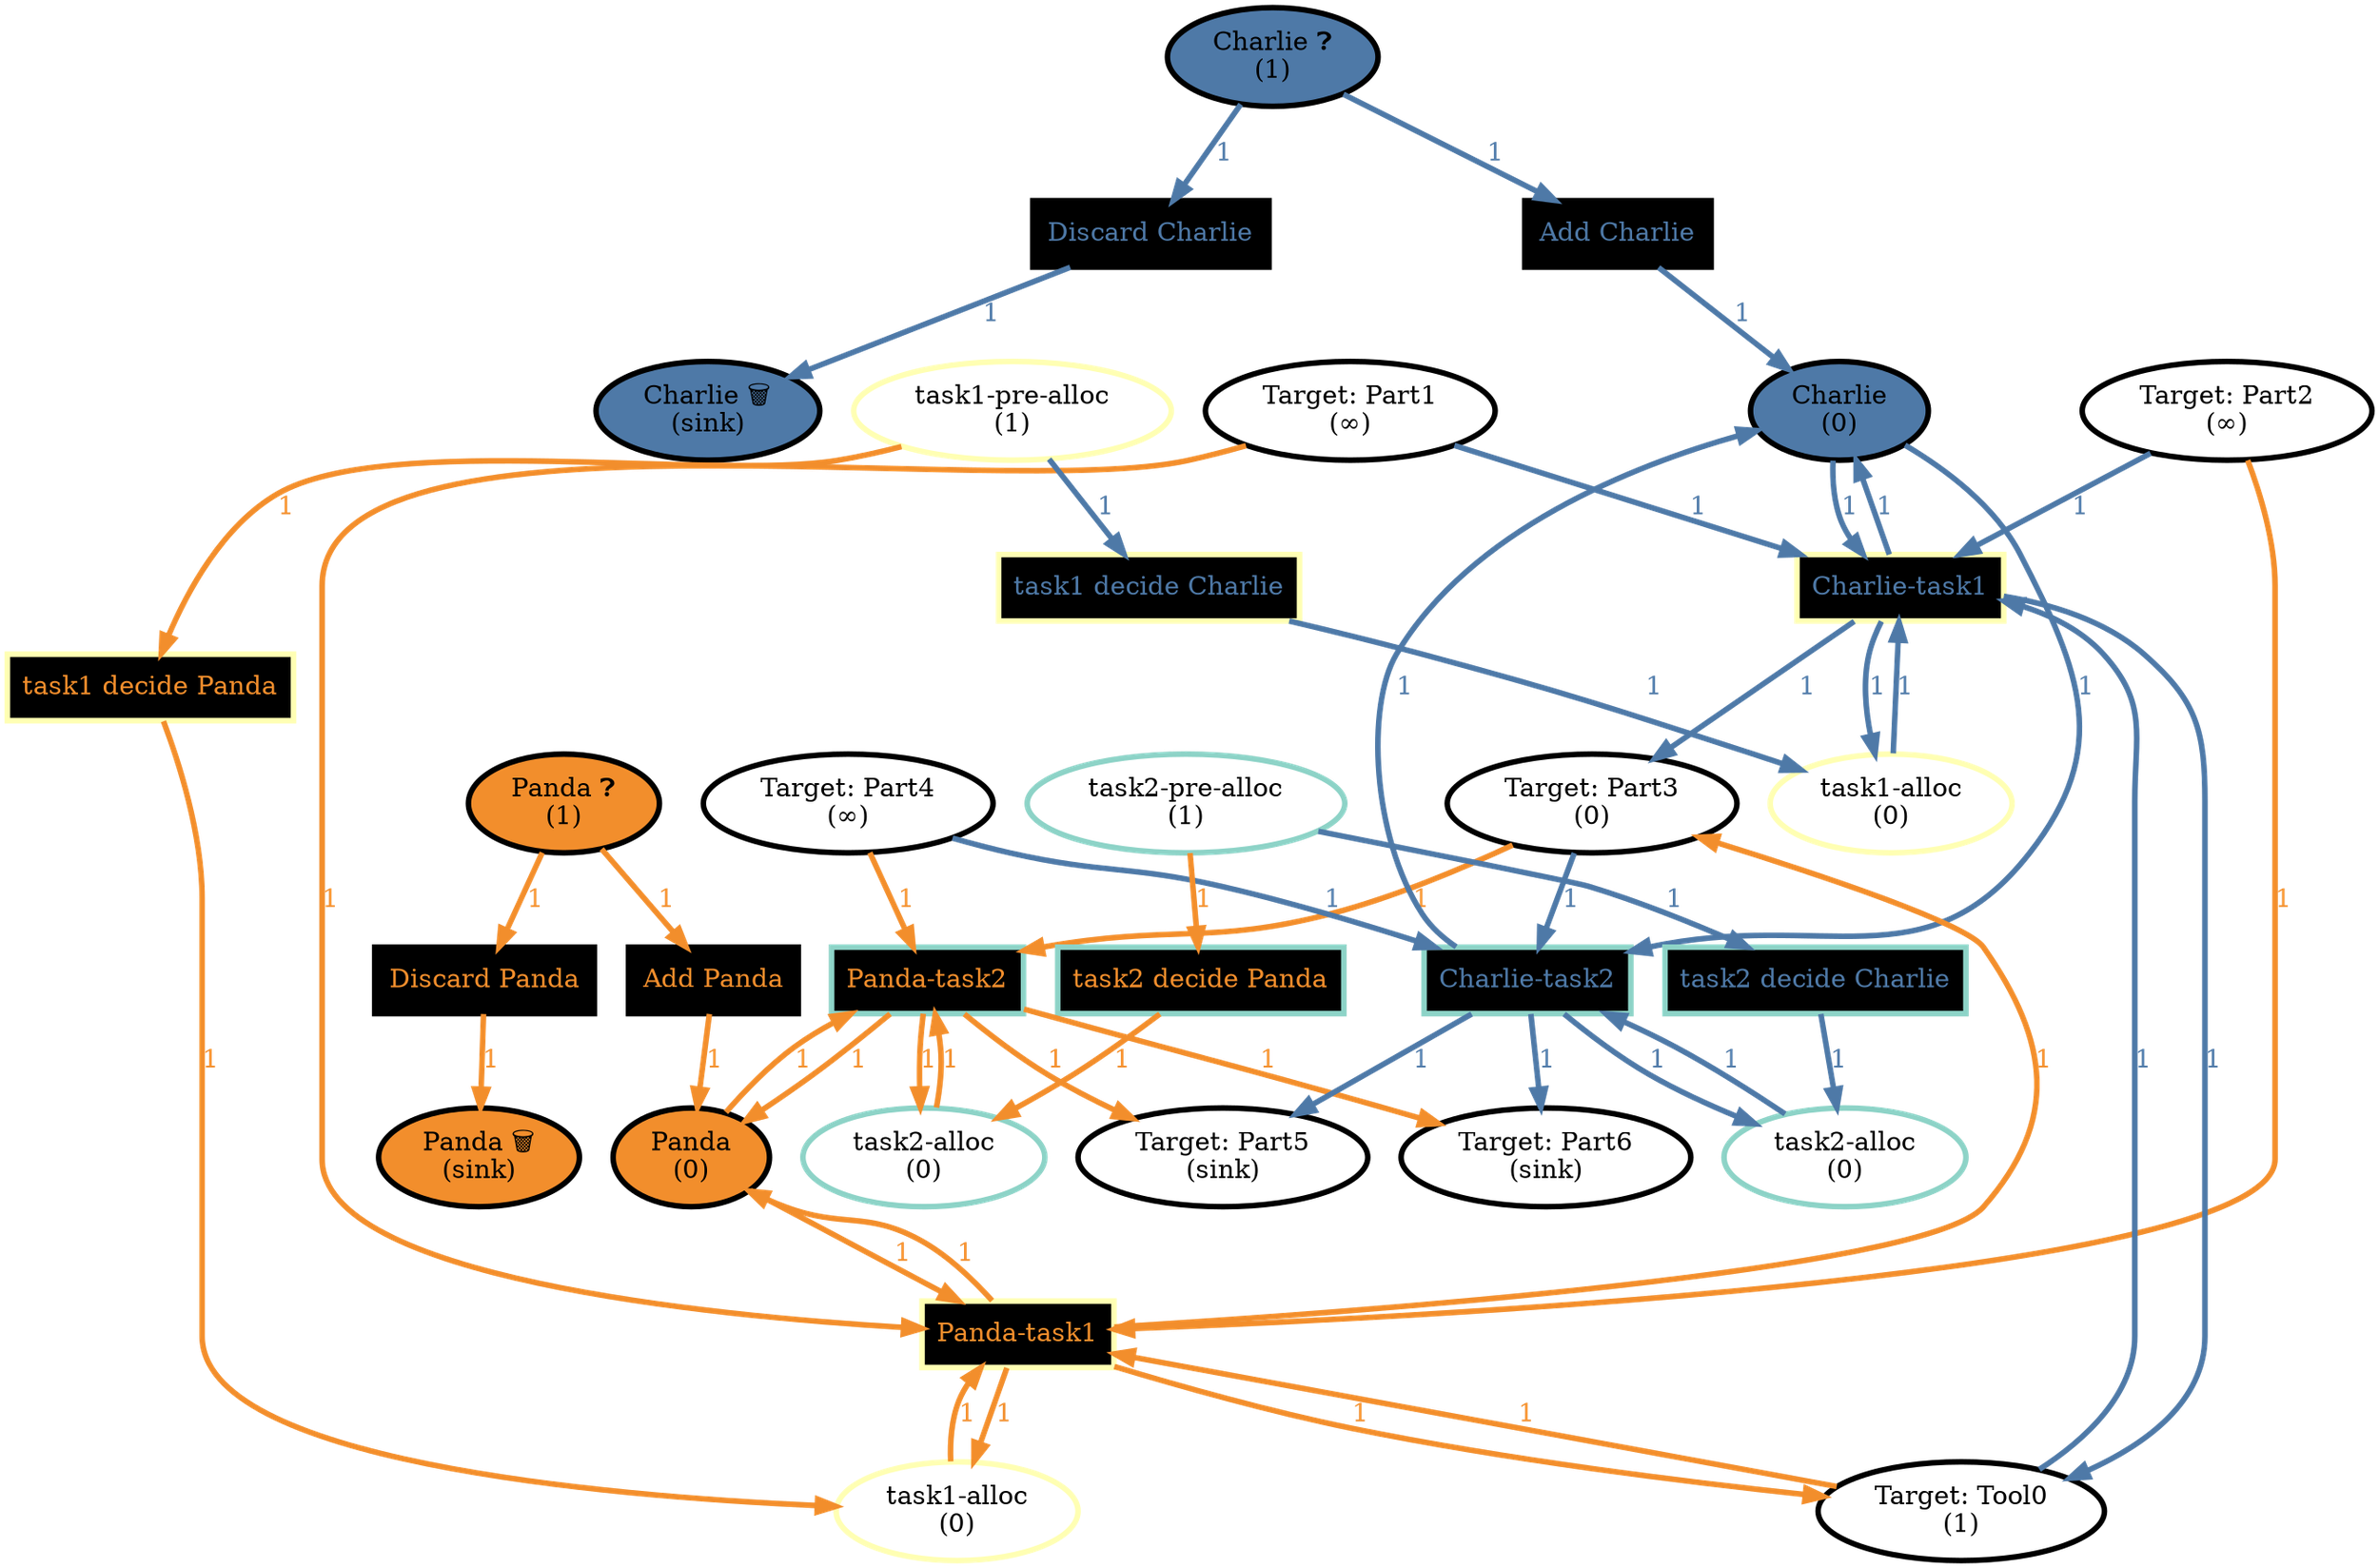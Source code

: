 digraph Job_1 {
bgcolor="transparent"
// Place Charlie ❓
	260639024116442501916121960973235594441 [label="Charlie ❓\n(1)",tooltip="Agent:Charlie\nAgentIndeterminite:Charlie",style=filled,fillcolor="#4E79A7",color="#000000",penwidth=3];
// Place Target: Part2
	229796830994320086550841309018528025723 [label="Target: Part2\n(∞)",tooltip="Target:Part2",style=filled,fillcolor="#FFFFFF",color="#000000",penwidth=3];
// Place Charlie 🗑️
	111806537634089467271753810799232242303 [label="Charlie 🗑️\n(sink)",tooltip="Agent:Charlie\nAgentDiscard:Charlie",style=filled,fillcolor="#4E79A7",color="#000000",penwidth=3];
// Place task2-alloc
	280134921366684455273876103505889029098 [label="task2-alloc\n(0)",tooltip="Task:task2\nAllocatedTask:task2\nAgentTaskLock:Charlie",style=filled,fillcolor="#FFFFFF",color="#8DD3C7",penwidth=3];
// Place Target: Part1
	35962894677121355045917134238595414877 [label="Target: Part1\n(∞)",tooltip="Target:Part1",style=filled,fillcolor="#FFFFFF",color="#000000",penwidth=3];
// Place Target: Part5
	289780229631635489750083816345446531483 [label="Target: Part5\n(sink)",tooltip="Target:Part5",style=filled,fillcolor="#FFFFFF",color="#000000",penwidth=3];
// Place Panda
	297536190663397117367252227984902691854 [label="Panda\n(0)",tooltip="Agent:Panda\nAgentSituated:Panda",style=filled,fillcolor="#F28E2C",color="#000000",penwidth=3];
// Place Target: Part3
	111207074528930920974023996637798907682 [label="Target: Part3\n(0)",tooltip="Target:Part3",style=filled,fillcolor="#FFFFFF",color="#000000",penwidth=3];
// Place task1-alloc
	214645783881789344261388867383401185938 [label="task1-alloc\n(0)",tooltip="Task:task1\nAllocatedTask:task1\nAgentTaskLock:Charlie",style=filled,fillcolor="#FFFFFF",color="#FFFFB3",penwidth=3];
// Place task1-pre-alloc
	19750177004653856424295197311108535088 [label="task1-pre-alloc\n(1)",tooltip="Task:task1\nUnallocatedTask:task1",style=filled,fillcolor="#FFFFFF",color="#FFFFB3",penwidth=3];
// Place Panda ❓
	150428445224398205538120518765957104810 [label="Panda ❓\n(1)",tooltip="Agent:Panda\nAgentIndeterminite:Panda",style=filled,fillcolor="#F28E2C",color="#000000",penwidth=3];
// Place Target: Tool0
	333527955037345707140191695102878057628 [label="Target: Tool0\n(1)",tooltip="Target:Tool0",style=filled,fillcolor="#FFFFFF",color="#000000",penwidth=3];
// Place task1-alloc
	43493468486471492986584373619470993463 [label="task1-alloc\n(0)",tooltip="Task:task1\nAllocatedTask:task1\nAgentTaskLock:Panda",style=filled,fillcolor="#FFFFFF",color="#FFFFB3",penwidth=3];
// Place Panda 🗑️
	100388340937444212134149056027771946377 [label="Panda 🗑️\n(sink)",tooltip="Agent:Panda\nAgentDiscard:Panda",style=filled,fillcolor="#F28E2C",color="#000000",penwidth=3];
// Place task2-alloc
	248895510260758079551351082856664680311 [label="task2-alloc\n(0)",tooltip="Task:task2\nAllocatedTask:task2\nAgentTaskLock:Panda",style=filled,fillcolor="#FFFFFF",color="#8DD3C7",penwidth=3];
// Place Charlie
	323319023957436415597966366116622747610 [label="Charlie\n(0)",tooltip="Agent:Charlie\nAgentSituated:Charlie",style=filled,fillcolor="#4E79A7",color="#000000",penwidth=3];
// Place Target: Part6
	223904012590262649490106335439222087609 [label="Target: Part6\n(sink)",tooltip="Target:Part6",style=filled,fillcolor="#FFFFFF",color="#000000",penwidth=3];
// Place Target: Part4
	46542626004616670144962385505130569823 [label="Target: Part4\n(∞)",tooltip="Target:Part4",style=filled,fillcolor="#FFFFFF",color="#000000",penwidth=3];
// Place task2-pre-alloc
	312214425336100711416360347644051306810 [label="task2-pre-alloc\n(1)",tooltip="Task:task2\nUnallocatedTask:task2",style=filled,fillcolor="#FFFFFF",color="#8DD3C7",penwidth=3];
// Transition task1 decide Charlie
	276323870096617468479294847955449635086 [label="task1 decide Charlie",tooltip="Task:task1\nAgent:Charlie\nAllocatedTask:task1",shape=box,style=filled,fillcolor="#000000",fontcolor="#4E79A7",color="#FFFFB3",penwidth=3];
// Transition Charlie-task1
	21011441512126945320151138780915023907 [label="Charlie-task1",tooltip="Task:task1\nAgent:Charlie",shape=box,style=filled,fillcolor="#000000",fontcolor="#4E79A7",color="#FFFFB3",penwidth=3];
// Transition Discard Charlie
	262663238700270957815096795211732953401 [label="Discard Charlie",tooltip="Agent:Charlie\nAgentDiscard:Charlie",shape=box,style=filled,fillcolor="#000000",fontcolor="#4E79A7",color="#000000",penwidth=3];
// Transition Panda-task1
	18855597700497838040166182304950476009 [label="Panda-task1",tooltip="Task:task1\nAgent:Panda",shape=box,style=filled,fillcolor="#000000",fontcolor="#F28E2C",color="#FFFFB3",penwidth=3];
// Transition Discard Panda
	266747023506313538490067950128312890819 [label="Discard Panda",tooltip="Agent:Panda\nAgentDiscard:Panda",shape=box,style=filled,fillcolor="#000000",fontcolor="#F28E2C",color="#000000",penwidth=3];
// Transition Panda-task2
	330598284111295500282695849757024580804 [label="Panda-task2",tooltip="Task:task2\nAgent:Panda",shape=box,style=filled,fillcolor="#000000",fontcolor="#F28E2C",color="#8DD3C7",penwidth=3];
// Transition task1 decide Panda
	84755275764455759106742958423201050657 [label="task1 decide Panda",tooltip="Task:task1\nAgent:Panda\nAllocatedTask:task1",shape=box,style=filled,fillcolor="#000000",fontcolor="#F28E2C",color="#FFFFB3",penwidth=3];
// Transition Charlie-task2
	17411560325946326778891493710714728360 [label="Charlie-task2",tooltip="Task:task2\nAgent:Charlie",shape=box,style=filled,fillcolor="#000000",fontcolor="#4E79A7",color="#8DD3C7",penwidth=3];
// Transition task2 decide Panda
	7502387104649963907602737495262975694 [label="task2 decide Panda",tooltip="Task:task2\nAgent:Panda\nAllocatedTask:task2",shape=box,style=filled,fillcolor="#000000",fontcolor="#F28E2C",color="#8DD3C7",penwidth=3];
// Transition Add Panda
	275491006609354788929980992999174452351 [label="Add Panda",tooltip="Agent:Panda\nAgentAdd:Panda",shape=box,style=filled,fillcolor="#000000",fontcolor="#F28E2C",color="#000000",penwidth=3];
// Transition task2 decide Charlie
	129344974240149333662296152647246326667 [label="task2 decide Charlie",tooltip="Task:task2\nAgent:Charlie\nAllocatedTask:task2",shape=box,style=filled,fillcolor="#000000",fontcolor="#4E79A7",color="#8DD3C7",penwidth=3];
// Transition Add Charlie
	109689008643268605420529941608848293987 [label="Add Charlie",tooltip="Agent:Charlie\nAgentAdd:Charlie",shape=box,style=filled,fillcolor="#000000",fontcolor="#4E79A7",color="#000000",penwidth=3];
	19750177004653856424295197311108535088 -> 276323870096617468479294847955449635086 [label="1",color="#4E79A7",fontcolor="#4E79A7",penwidth=3];
	276323870096617468479294847955449635086 -> 214645783881789344261388867383401185938 [label="1",color="#4E79A7",fontcolor="#4E79A7",penwidth=3];
	323319023957436415597966366116622747610 -> 21011441512126945320151138780915023907 [label="1",color="#4E79A7",fontcolor="#4E79A7",penwidth=3];
	333527955037345707140191695102878057628 -> 21011441512126945320151138780915023907 [label="1",color="#4E79A7",fontcolor="#4E79A7",penwidth=3];
	229796830994320086550841309018528025723 -> 21011441512126945320151138780915023907 [label="1",color="#4E79A7",fontcolor="#4E79A7",penwidth=3];
	214645783881789344261388867383401185938 -> 21011441512126945320151138780915023907 [label="1",color="#4E79A7",fontcolor="#4E79A7",penwidth=3];
	35962894677121355045917134238595414877 -> 21011441512126945320151138780915023907 [label="1",color="#4E79A7",fontcolor="#4E79A7",penwidth=3];
	21011441512126945320151138780915023907 -> 323319023957436415597966366116622747610 [label="1",color="#4E79A7",fontcolor="#4E79A7",penwidth=3];
	21011441512126945320151138780915023907 -> 111207074528930920974023996637798907682 [label="1",color="#4E79A7",fontcolor="#4E79A7",penwidth=3];
	21011441512126945320151138780915023907 -> 333527955037345707140191695102878057628 [label="1",color="#4E79A7",fontcolor="#4E79A7",penwidth=3];
	21011441512126945320151138780915023907 -> 214645783881789344261388867383401185938 [label="1",color="#4E79A7",fontcolor="#4E79A7",penwidth=3];
	260639024116442501916121960973235594441 -> 262663238700270957815096795211732953401 [label="1",color="#4E79A7",fontcolor="#4E79A7",penwidth=3];
	262663238700270957815096795211732953401 -> 111806537634089467271753810799232242303 [label="1",color="#4E79A7",fontcolor="#4E79A7",penwidth=3];
	333527955037345707140191695102878057628 -> 18855597700497838040166182304950476009 [label="1",color="#F28E2C",fontcolor="#F28E2C",penwidth=3];
	297536190663397117367252227984902691854 -> 18855597700497838040166182304950476009 [label="1",color="#F28E2C",fontcolor="#F28E2C",penwidth=3];
	43493468486471492986584373619470993463 -> 18855597700497838040166182304950476009 [label="1",color="#F28E2C",fontcolor="#F28E2C",penwidth=3];
	229796830994320086550841309018528025723 -> 18855597700497838040166182304950476009 [label="1",color="#F28E2C",fontcolor="#F28E2C",penwidth=3];
	35962894677121355045917134238595414877 -> 18855597700497838040166182304950476009 [label="1",color="#F28E2C",fontcolor="#F28E2C",penwidth=3];
	18855597700497838040166182304950476009 -> 43493468486471492986584373619470993463 [label="1",color="#F28E2C",fontcolor="#F28E2C",penwidth=3];
	18855597700497838040166182304950476009 -> 333527955037345707140191695102878057628 [label="1",color="#F28E2C",fontcolor="#F28E2C",penwidth=3];
	18855597700497838040166182304950476009 -> 111207074528930920974023996637798907682 [label="1",color="#F28E2C",fontcolor="#F28E2C",penwidth=3];
	18855597700497838040166182304950476009 -> 297536190663397117367252227984902691854 [label="1",color="#F28E2C",fontcolor="#F28E2C",penwidth=3];
	150428445224398205538120518765957104810 -> 266747023506313538490067950128312890819 [label="1",color="#F28E2C",fontcolor="#F28E2C",penwidth=3];
	266747023506313538490067950128312890819 -> 100388340937444212134149056027771946377 [label="1",color="#F28E2C",fontcolor="#F28E2C",penwidth=3];
	297536190663397117367252227984902691854 -> 330598284111295500282695849757024580804 [label="1",color="#F28E2C",fontcolor="#F28E2C",penwidth=3];
	46542626004616670144962385505130569823 -> 330598284111295500282695849757024580804 [label="1",color="#F28E2C",fontcolor="#F28E2C",penwidth=3];
	248895510260758079551351082856664680311 -> 330598284111295500282695849757024580804 [label="1",color="#F28E2C",fontcolor="#F28E2C",penwidth=3];
	111207074528930920974023996637798907682 -> 330598284111295500282695849757024580804 [label="1",color="#F28E2C",fontcolor="#F28E2C",penwidth=3];
	330598284111295500282695849757024580804 -> 223904012590262649490106335439222087609 [label="1",color="#F28E2C",fontcolor="#F28E2C",penwidth=3];
	330598284111295500282695849757024580804 -> 289780229631635489750083816345446531483 [label="1",color="#F28E2C",fontcolor="#F28E2C",penwidth=3];
	330598284111295500282695849757024580804 -> 297536190663397117367252227984902691854 [label="1",color="#F28E2C",fontcolor="#F28E2C",penwidth=3];
	330598284111295500282695849757024580804 -> 248895510260758079551351082856664680311 [label="1",color="#F28E2C",fontcolor="#F28E2C",penwidth=3];
	19750177004653856424295197311108535088 -> 84755275764455759106742958423201050657 [label="1",color="#F28E2C",fontcolor="#F28E2C",penwidth=3];
	84755275764455759106742958423201050657 -> 43493468486471492986584373619470993463 [label="1",color="#F28E2C",fontcolor="#F28E2C",penwidth=3];
	46542626004616670144962385505130569823 -> 17411560325946326778891493710714728360 [label="1",color="#4E79A7",fontcolor="#4E79A7",penwidth=3];
	323319023957436415597966366116622747610 -> 17411560325946326778891493710714728360 [label="1",color="#4E79A7",fontcolor="#4E79A7",penwidth=3];
	111207074528930920974023996637798907682 -> 17411560325946326778891493710714728360 [label="1",color="#4E79A7",fontcolor="#4E79A7",penwidth=3];
	280134921366684455273876103505889029098 -> 17411560325946326778891493710714728360 [label="1",color="#4E79A7",fontcolor="#4E79A7",penwidth=3];
	17411560325946326778891493710714728360 -> 223904012590262649490106335439222087609 [label="1",color="#4E79A7",fontcolor="#4E79A7",penwidth=3];
	17411560325946326778891493710714728360 -> 323319023957436415597966366116622747610 [label="1",color="#4E79A7",fontcolor="#4E79A7",penwidth=3];
	17411560325946326778891493710714728360 -> 289780229631635489750083816345446531483 [label="1",color="#4E79A7",fontcolor="#4E79A7",penwidth=3];
	17411560325946326778891493710714728360 -> 280134921366684455273876103505889029098 [label="1",color="#4E79A7",fontcolor="#4E79A7",penwidth=3];
	312214425336100711416360347644051306810 -> 7502387104649963907602737495262975694 [label="1",color="#F28E2C",fontcolor="#F28E2C",penwidth=3];
	7502387104649963907602737495262975694 -> 248895510260758079551351082856664680311 [label="1",color="#F28E2C",fontcolor="#F28E2C",penwidth=3];
	150428445224398205538120518765957104810 -> 275491006609354788929980992999174452351 [label="1",color="#F28E2C",fontcolor="#F28E2C",penwidth=3];
	275491006609354788929980992999174452351 -> 297536190663397117367252227984902691854 [label="1",color="#F28E2C",fontcolor="#F28E2C",penwidth=3];
	312214425336100711416360347644051306810 -> 129344974240149333662296152647246326667 [label="1",color="#4E79A7",fontcolor="#4E79A7",penwidth=3];
	129344974240149333662296152647246326667 -> 280134921366684455273876103505889029098 [label="1",color="#4E79A7",fontcolor="#4E79A7",penwidth=3];
	260639024116442501916121960973235594441 -> 109689008643268605420529941608848293987 [label="1",color="#4E79A7",fontcolor="#4E79A7",penwidth=3];
	109689008643268605420529941608848293987 -> 323319023957436415597966366116622747610 [label="1",color="#4E79A7",fontcolor="#4E79A7",penwidth=3];
overlap=false
}